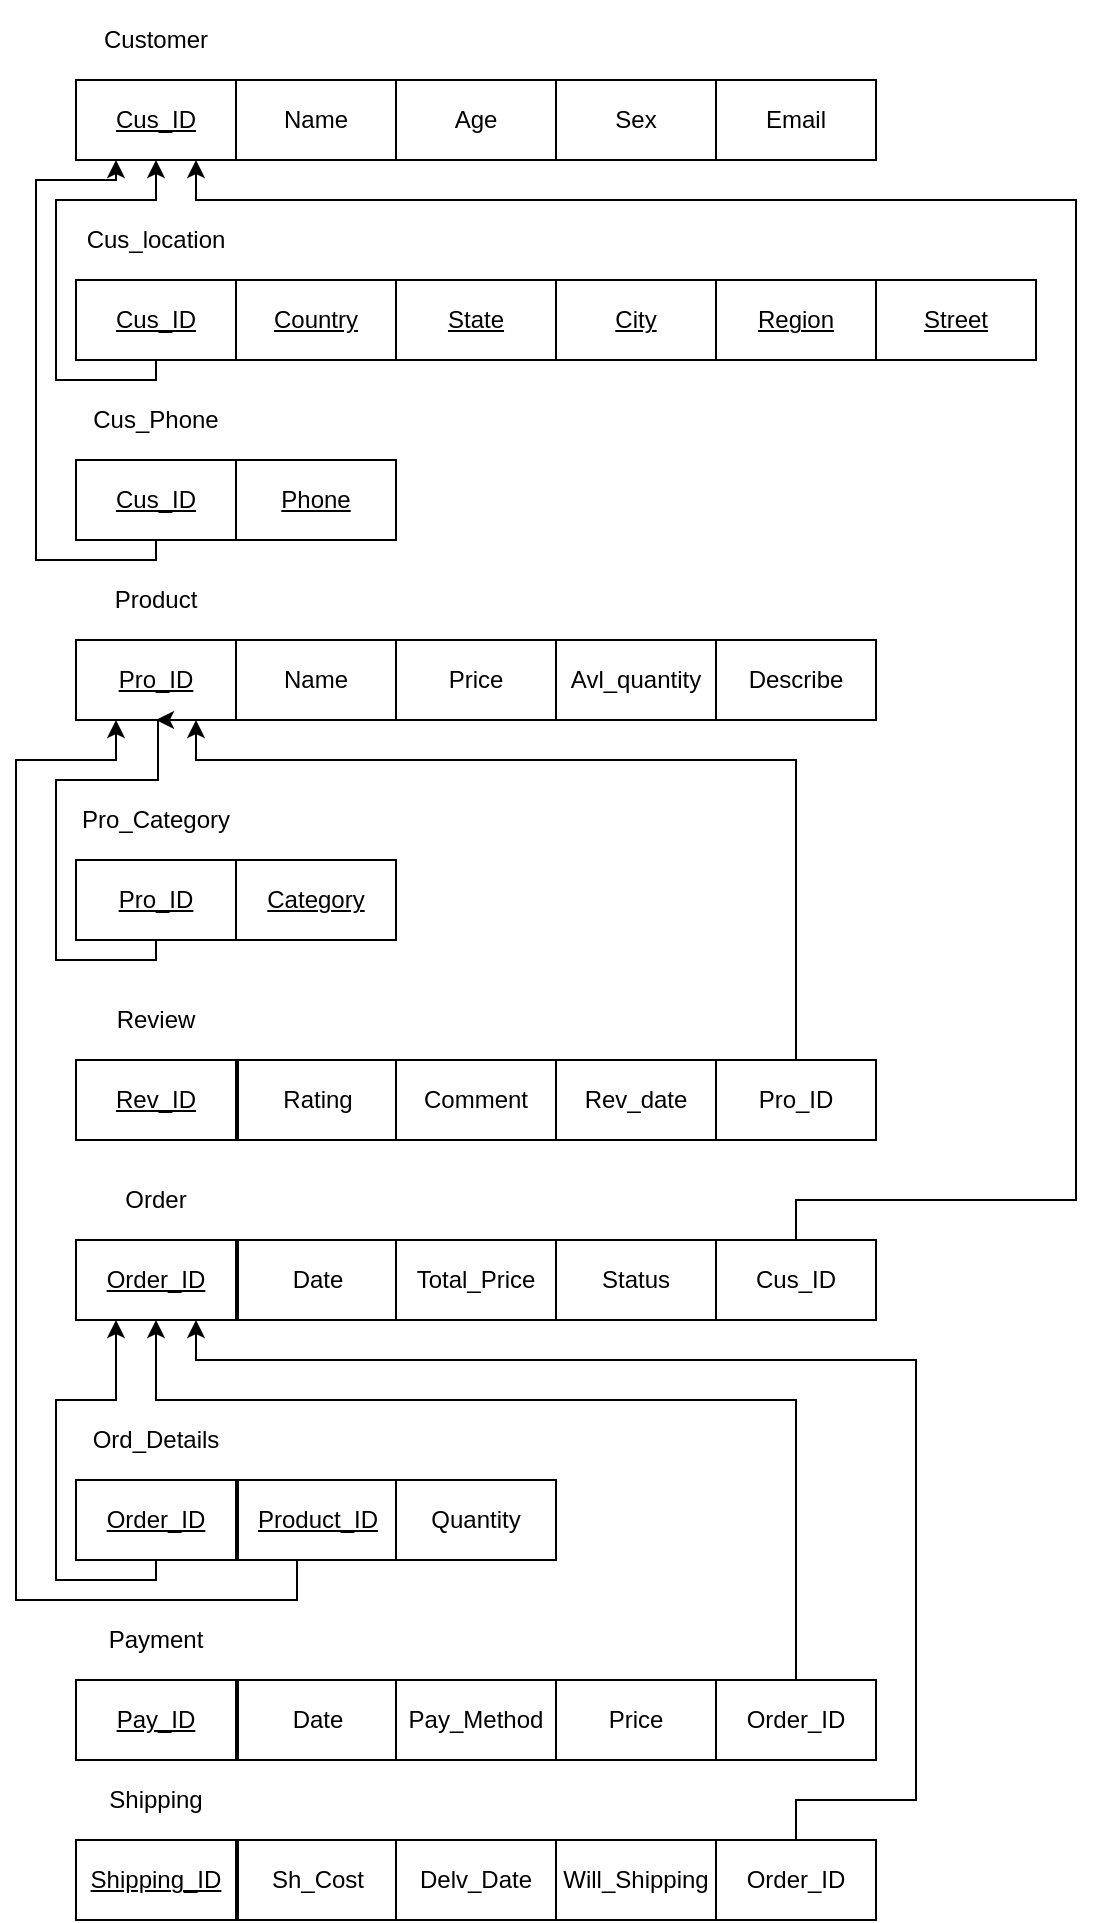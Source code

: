 <mxfile version="28.1.0">
  <diagram name="Page-1" id="LgTVpgGGFozTeB66d7yE">
    <mxGraphModel grid="1" page="1" gridSize="10" guides="1" tooltips="1" connect="1" arrows="1" fold="1" pageScale="1" pageWidth="850" pageHeight="1100" math="0" shadow="0">
      <root>
        <mxCell id="0" />
        <mxCell id="1" parent="0" />
        <mxCell id="Rv2Zbc42JHNtdFkRI7Fk-1" value="Customer" style="text;html=1;align=center;verticalAlign=middle;whiteSpace=wrap;rounded=0;" vertex="1" parent="1">
          <mxGeometry x="40" width="80" height="40" as="geometry" />
        </mxCell>
        <mxCell id="Rv2Zbc42JHNtdFkRI7Fk-3" value="&lt;u&gt;Cus_ID&lt;/u&gt;" style="whiteSpace=wrap;html=1;align=center;" vertex="1" parent="1">
          <mxGeometry x="40" y="40" width="80" height="40" as="geometry" />
        </mxCell>
        <mxCell id="Rv2Zbc42JHNtdFkRI7Fk-4" value="Name" style="whiteSpace=wrap;html=1;align=center;" vertex="1" parent="1">
          <mxGeometry x="120" y="40" width="80" height="40" as="geometry" />
        </mxCell>
        <mxCell id="Rv2Zbc42JHNtdFkRI7Fk-8" value="Age" style="whiteSpace=wrap;html=1;align=center;" vertex="1" parent="1">
          <mxGeometry x="200" y="40" width="80" height="40" as="geometry" />
        </mxCell>
        <mxCell id="Rv2Zbc42JHNtdFkRI7Fk-12" value="Sex" style="whiteSpace=wrap;html=1;align=center;" vertex="1" parent="1">
          <mxGeometry x="280" y="40" width="80" height="40" as="geometry" />
        </mxCell>
        <mxCell id="Rv2Zbc42JHNtdFkRI7Fk-13" value="Email" style="whiteSpace=wrap;html=1;align=center;" vertex="1" parent="1">
          <mxGeometry x="360" y="40" width="80" height="40" as="geometry" />
        </mxCell>
        <mxCell id="Rv2Zbc42JHNtdFkRI7Fk-18" style="edgeStyle=orthogonalEdgeStyle;rounded=0;orthogonalLoop=1;jettySize=auto;html=1;exitX=0.5;exitY=1;exitDx=0;exitDy=0;entryX=0.5;entryY=1;entryDx=0;entryDy=0;" edge="1" parent="1" source="Rv2Zbc42JHNtdFkRI7Fk-14" target="Rv2Zbc42JHNtdFkRI7Fk-3">
          <mxGeometry relative="1" as="geometry">
            <Array as="points">
              <mxPoint x="80" y="190" />
              <mxPoint x="30" y="190" />
              <mxPoint x="30" y="100" />
              <mxPoint x="80" y="100" />
            </Array>
          </mxGeometry>
        </mxCell>
        <mxCell id="Rv2Zbc42JHNtdFkRI7Fk-14" value="&lt;u&gt;Cus_ID&lt;/u&gt;" style="whiteSpace=wrap;html=1;align=center;" vertex="1" parent="1">
          <mxGeometry x="40" y="140" width="80" height="40" as="geometry" />
        </mxCell>
        <mxCell id="Rv2Zbc42JHNtdFkRI7Fk-15" value="&lt;u&gt;Country&lt;/u&gt;" style="whiteSpace=wrap;html=1;align=center;" vertex="1" parent="1">
          <mxGeometry x="120" y="140" width="80" height="40" as="geometry" />
        </mxCell>
        <mxCell id="Rv2Zbc42JHNtdFkRI7Fk-17" value="Cus_location" style="text;html=1;align=center;verticalAlign=middle;whiteSpace=wrap;rounded=0;" vertex="1" parent="1">
          <mxGeometry x="40" y="100" width="80" height="40" as="geometry" />
        </mxCell>
        <mxCell id="Rv2Zbc42JHNtdFkRI7Fk-24" value="&lt;u&gt;Pro_ID&lt;/u&gt;" style="whiteSpace=wrap;html=1;align=center;" vertex="1" parent="1">
          <mxGeometry x="40" y="320" width="80" height="40" as="geometry" />
        </mxCell>
        <mxCell id="Rv2Zbc42JHNtdFkRI7Fk-25" value="Name" style="whiteSpace=wrap;html=1;align=center;" vertex="1" parent="1">
          <mxGeometry x="120" y="320" width="80" height="40" as="geometry" />
        </mxCell>
        <mxCell id="Rv2Zbc42JHNtdFkRI7Fk-26" value="Product" style="text;html=1;align=center;verticalAlign=middle;whiteSpace=wrap;rounded=0;" vertex="1" parent="1">
          <mxGeometry x="40" y="280" width="80" height="40" as="geometry" />
        </mxCell>
        <mxCell id="Rv2Zbc42JHNtdFkRI7Fk-27" value="Price" style="whiteSpace=wrap;html=1;align=center;" vertex="1" parent="1">
          <mxGeometry x="200" y="320" width="80" height="40" as="geometry" />
        </mxCell>
        <mxCell id="Rv2Zbc42JHNtdFkRI7Fk-29" value="Avl_quantity" style="whiteSpace=wrap;html=1;align=center;" vertex="1" parent="1">
          <mxGeometry x="280" y="320" width="80" height="40" as="geometry" />
        </mxCell>
        <mxCell id="Rv2Zbc42JHNtdFkRI7Fk-33" value="Describe" style="whiteSpace=wrap;html=1;align=center;" vertex="1" parent="1">
          <mxGeometry x="360" y="320" width="80" height="40" as="geometry" />
        </mxCell>
        <mxCell id="Rv2Zbc42JHNtdFkRI7Fk-35" value="&lt;u&gt;Rev_ID&lt;/u&gt;" style="whiteSpace=wrap;html=1;align=center;" vertex="1" parent="1">
          <mxGeometry x="40" y="530" width="80" height="40" as="geometry" />
        </mxCell>
        <mxCell id="Rv2Zbc42JHNtdFkRI7Fk-36" value="Rating" style="whiteSpace=wrap;html=1;align=center;" vertex="1" parent="1">
          <mxGeometry x="121" y="530" width="80" height="40" as="geometry" />
        </mxCell>
        <mxCell id="Rv2Zbc42JHNtdFkRI7Fk-37" value="Review" style="text;html=1;align=center;verticalAlign=middle;whiteSpace=wrap;rounded=0;" vertex="1" parent="1">
          <mxGeometry x="40" y="490" width="80" height="40" as="geometry" />
        </mxCell>
        <mxCell id="Rv2Zbc42JHNtdFkRI7Fk-38" value="Comment" style="whiteSpace=wrap;html=1;align=center;" vertex="1" parent="1">
          <mxGeometry x="200" y="530" width="80" height="40" as="geometry" />
        </mxCell>
        <mxCell id="Rv2Zbc42JHNtdFkRI7Fk-39" value="Rev_date" style="whiteSpace=wrap;html=1;align=center;" vertex="1" parent="1">
          <mxGeometry x="280" y="530" width="80" height="40" as="geometry" />
        </mxCell>
        <mxCell id="Rv2Zbc42JHNtdFkRI7Fk-44" style="edgeStyle=orthogonalEdgeStyle;rounded=0;orthogonalLoop=1;jettySize=auto;html=1;exitX=0.5;exitY=0;exitDx=0;exitDy=0;entryX=0.75;entryY=1;entryDx=0;entryDy=0;" edge="1" parent="1" source="Rv2Zbc42JHNtdFkRI7Fk-42" target="Rv2Zbc42JHNtdFkRI7Fk-24">
          <mxGeometry relative="1" as="geometry">
            <Array as="points">
              <mxPoint x="400" y="380" />
              <mxPoint x="100" y="380" />
            </Array>
          </mxGeometry>
        </mxCell>
        <mxCell id="Rv2Zbc42JHNtdFkRI7Fk-42" value="Pro_ID" style="whiteSpace=wrap;html=1;align=center;" vertex="1" parent="1">
          <mxGeometry x="360" y="530" width="80" height="40" as="geometry" />
        </mxCell>
        <mxCell id="Rv2Zbc42JHNtdFkRI7Fk-45" value="&lt;u&gt;Order_ID&lt;/u&gt;" style="whiteSpace=wrap;html=1;align=center;" vertex="1" parent="1">
          <mxGeometry x="40" y="620" width="80" height="40" as="geometry" />
        </mxCell>
        <mxCell id="Rv2Zbc42JHNtdFkRI7Fk-46" value="Date" style="whiteSpace=wrap;html=1;align=center;" vertex="1" parent="1">
          <mxGeometry x="121" y="620" width="80" height="40" as="geometry" />
        </mxCell>
        <mxCell id="Rv2Zbc42JHNtdFkRI7Fk-47" value="Order" style="text;html=1;align=center;verticalAlign=middle;whiteSpace=wrap;rounded=0;" vertex="1" parent="1">
          <mxGeometry x="40" y="580" width="80" height="40" as="geometry" />
        </mxCell>
        <mxCell id="Rv2Zbc42JHNtdFkRI7Fk-48" value="Total_Price" style="whiteSpace=wrap;html=1;align=center;" vertex="1" parent="1">
          <mxGeometry x="200" y="620" width="80" height="40" as="geometry" />
        </mxCell>
        <mxCell id="Rv2Zbc42JHNtdFkRI7Fk-49" value="Status" style="whiteSpace=wrap;html=1;align=center;" vertex="1" parent="1">
          <mxGeometry x="280" y="620" width="80" height="40" as="geometry" />
        </mxCell>
        <mxCell id="Rv2Zbc42JHNtdFkRI7Fk-50" value="Cus_ID" style="whiteSpace=wrap;html=1;align=center;" vertex="1" parent="1">
          <mxGeometry x="360" y="620" width="80" height="40" as="geometry" />
        </mxCell>
        <mxCell id="Rv2Zbc42JHNtdFkRI7Fk-51" style="edgeStyle=orthogonalEdgeStyle;rounded=0;orthogonalLoop=1;jettySize=auto;html=1;exitX=0.5;exitY=0;exitDx=0;exitDy=0;entryX=0.75;entryY=1;entryDx=0;entryDy=0;" edge="1" parent="1" source="Rv2Zbc42JHNtdFkRI7Fk-50" target="Rv2Zbc42JHNtdFkRI7Fk-3">
          <mxGeometry relative="1" as="geometry">
            <mxPoint x="370" y="540" as="sourcePoint" />
            <mxPoint x="240" y="70.0" as="targetPoint" />
            <Array as="points">
              <mxPoint x="400" y="600" />
              <mxPoint x="540" y="600" />
              <mxPoint x="540" y="100" />
              <mxPoint x="100" y="100" />
            </Array>
          </mxGeometry>
        </mxCell>
        <mxCell id="Rv2Zbc42JHNtdFkRI7Fk-58" style="edgeStyle=orthogonalEdgeStyle;rounded=0;orthogonalLoop=1;jettySize=auto;html=1;exitX=0.5;exitY=1;exitDx=0;exitDy=0;entryX=0.25;entryY=1;entryDx=0;entryDy=0;" edge="1" parent="1" source="Rv2Zbc42JHNtdFkRI7Fk-52" target="Rv2Zbc42JHNtdFkRI7Fk-45">
          <mxGeometry relative="1" as="geometry">
            <Array as="points">
              <mxPoint x="80" y="790" />
              <mxPoint x="30" y="790" />
              <mxPoint x="30" y="700" />
              <mxPoint x="60" y="700" />
            </Array>
          </mxGeometry>
        </mxCell>
        <mxCell id="Rv2Zbc42JHNtdFkRI7Fk-52" value="&lt;u&gt;Order_ID&lt;/u&gt;" style="whiteSpace=wrap;html=1;align=center;" vertex="1" parent="1">
          <mxGeometry x="40" y="740" width="80" height="40" as="geometry" />
        </mxCell>
        <mxCell id="Rv2Zbc42JHNtdFkRI7Fk-59" style="edgeStyle=orthogonalEdgeStyle;rounded=0;orthogonalLoop=1;jettySize=auto;html=1;exitX=0.5;exitY=1;exitDx=0;exitDy=0;entryX=0.25;entryY=1;entryDx=0;entryDy=0;" edge="1" parent="1" target="Rv2Zbc42JHNtdFkRI7Fk-24">
          <mxGeometry relative="1" as="geometry">
            <Array as="points">
              <mxPoint x="151" y="800" />
              <mxPoint x="10" y="800" />
              <mxPoint x="10" y="380" />
              <mxPoint x="60" y="380" />
            </Array>
            <mxPoint x="150.5" y="780" as="sourcePoint" />
            <mxPoint x="49.5" y="320" as="targetPoint" />
          </mxGeometry>
        </mxCell>
        <mxCell id="Rv2Zbc42JHNtdFkRI7Fk-53" value="&lt;u&gt;Product_ID&lt;/u&gt;" style="whiteSpace=wrap;html=1;align=center;" vertex="1" parent="1">
          <mxGeometry x="121" y="740" width="80" height="40" as="geometry" />
        </mxCell>
        <mxCell id="Rv2Zbc42JHNtdFkRI7Fk-54" value="Ord_Details" style="text;html=1;align=center;verticalAlign=middle;whiteSpace=wrap;rounded=0;" vertex="1" parent="1">
          <mxGeometry x="40" y="700" width="80" height="40" as="geometry" />
        </mxCell>
        <mxCell id="Rv2Zbc42JHNtdFkRI7Fk-55" value="Quantity" style="whiteSpace=wrap;html=1;align=center;" vertex="1" parent="1">
          <mxGeometry x="200" y="740" width="80" height="40" as="geometry" />
        </mxCell>
        <mxCell id="Rv2Zbc42JHNtdFkRI7Fk-67" value="&lt;u&gt;Pay_ID&lt;/u&gt;" style="whiteSpace=wrap;html=1;align=center;" vertex="1" parent="1">
          <mxGeometry x="40" y="840" width="80" height="40" as="geometry" />
        </mxCell>
        <mxCell id="Rv2Zbc42JHNtdFkRI7Fk-68" value="Date" style="whiteSpace=wrap;html=1;align=center;" vertex="1" parent="1">
          <mxGeometry x="121" y="840" width="80" height="40" as="geometry" />
        </mxCell>
        <mxCell id="Rv2Zbc42JHNtdFkRI7Fk-69" value="Payment" style="text;html=1;align=center;verticalAlign=middle;whiteSpace=wrap;rounded=0;" vertex="1" parent="1">
          <mxGeometry x="40" y="800" width="80" height="40" as="geometry" />
        </mxCell>
        <mxCell id="Rv2Zbc42JHNtdFkRI7Fk-70" value="Pay_Method" style="whiteSpace=wrap;html=1;align=center;" vertex="1" parent="1">
          <mxGeometry x="200" y="840" width="80" height="40" as="geometry" />
        </mxCell>
        <mxCell id="Rv2Zbc42JHNtdFkRI7Fk-71" value="Price" style="whiteSpace=wrap;html=1;align=center;" vertex="1" parent="1">
          <mxGeometry x="280" y="840" width="80" height="40" as="geometry" />
        </mxCell>
        <mxCell id="Rv2Zbc42JHNtdFkRI7Fk-79" style="edgeStyle=orthogonalEdgeStyle;rounded=0;orthogonalLoop=1;jettySize=auto;html=1;exitX=0.5;exitY=0;exitDx=0;exitDy=0;entryX=0.5;entryY=1;entryDx=0;entryDy=0;" edge="1" parent="1" source="Rv2Zbc42JHNtdFkRI7Fk-77" target="Rv2Zbc42JHNtdFkRI7Fk-45">
          <mxGeometry relative="1" as="geometry">
            <Array as="points">
              <mxPoint x="400" y="700" />
              <mxPoint x="80" y="700" />
            </Array>
          </mxGeometry>
        </mxCell>
        <mxCell id="Rv2Zbc42JHNtdFkRI7Fk-77" value="Order_ID" style="whiteSpace=wrap;html=1;align=center;" vertex="1" parent="1">
          <mxGeometry x="360" y="840" width="80" height="40" as="geometry" />
        </mxCell>
        <mxCell id="Rv2Zbc42JHNtdFkRI7Fk-80" value="&lt;u&gt;Shipping_ID&lt;/u&gt;" style="whiteSpace=wrap;html=1;align=center;" vertex="1" parent="1">
          <mxGeometry x="40" y="920" width="80" height="40" as="geometry" />
        </mxCell>
        <mxCell id="Rv2Zbc42JHNtdFkRI7Fk-81" value="Sh_Cost" style="whiteSpace=wrap;html=1;align=center;" vertex="1" parent="1">
          <mxGeometry x="121" y="920" width="80" height="40" as="geometry" />
        </mxCell>
        <mxCell id="Rv2Zbc42JHNtdFkRI7Fk-82" value="Shipping" style="text;html=1;align=center;verticalAlign=middle;whiteSpace=wrap;rounded=0;" vertex="1" parent="1">
          <mxGeometry x="40" y="880" width="80" height="40" as="geometry" />
        </mxCell>
        <mxCell id="Rv2Zbc42JHNtdFkRI7Fk-83" value="Delv_Date" style="whiteSpace=wrap;html=1;align=center;" vertex="1" parent="1">
          <mxGeometry x="200" y="920" width="80" height="40" as="geometry" />
        </mxCell>
        <mxCell id="Rv2Zbc42JHNtdFkRI7Fk-84" value="Will_Shipping" style="whiteSpace=wrap;html=1;align=center;" vertex="1" parent="1">
          <mxGeometry x="280" y="920" width="80" height="40" as="geometry" />
        </mxCell>
        <mxCell id="Rv2Zbc42JHNtdFkRI7Fk-86" style="edgeStyle=orthogonalEdgeStyle;rounded=0;orthogonalLoop=1;jettySize=auto;html=1;exitX=0.5;exitY=0;exitDx=0;exitDy=0;entryX=0.75;entryY=1;entryDx=0;entryDy=0;" edge="1" parent="1" source="Rv2Zbc42JHNtdFkRI7Fk-85" target="Rv2Zbc42JHNtdFkRI7Fk-45">
          <mxGeometry relative="1" as="geometry">
            <Array as="points">
              <mxPoint x="400" y="900" />
              <mxPoint x="460" y="900" />
              <mxPoint x="460" y="680" />
              <mxPoint x="100" y="680" />
            </Array>
          </mxGeometry>
        </mxCell>
        <mxCell id="Rv2Zbc42JHNtdFkRI7Fk-85" value="Order_ID" style="whiteSpace=wrap;html=1;align=center;" vertex="1" parent="1">
          <mxGeometry x="360" y="920" width="80" height="40" as="geometry" />
        </mxCell>
        <mxCell id="rGM3u0QfU9eKnImO1xpy-5" style="edgeStyle=orthogonalEdgeStyle;rounded=0;orthogonalLoop=1;jettySize=auto;html=1;exitX=0.5;exitY=1;exitDx=0;exitDy=0;entryX=0.5;entryY=1;entryDx=0;entryDy=0;" edge="1" parent="1" source="rGM3u0QfU9eKnImO1xpy-1" target="Rv2Zbc42JHNtdFkRI7Fk-24">
          <mxGeometry relative="1" as="geometry">
            <mxPoint x="80" y="380" as="targetPoint" />
            <Array as="points">
              <mxPoint x="80" y="480" />
              <mxPoint x="30" y="480" />
              <mxPoint x="30" y="390" />
              <mxPoint x="81" y="390" />
            </Array>
          </mxGeometry>
        </mxCell>
        <mxCell id="rGM3u0QfU9eKnImO1xpy-1" value="&lt;u&gt;Pro_ID&lt;/u&gt;" style="whiteSpace=wrap;html=1;align=center;" vertex="1" parent="1">
          <mxGeometry x="40" y="430" width="80" height="40" as="geometry" />
        </mxCell>
        <mxCell id="rGM3u0QfU9eKnImO1xpy-2" value="Category" style="whiteSpace=wrap;html=1;align=center;fontStyle=4" vertex="1" parent="1">
          <mxGeometry x="120" y="430" width="80" height="40" as="geometry" />
        </mxCell>
        <mxCell id="rGM3u0QfU9eKnImO1xpy-4" value="Pro_Category" style="text;html=1;align=center;verticalAlign=middle;whiteSpace=wrap;rounded=0;" vertex="1" parent="1">
          <mxGeometry x="40" y="390" width="80" height="40" as="geometry" />
        </mxCell>
        <mxCell id="rGM3u0QfU9eKnImO1xpy-6" value="&lt;u&gt;State&lt;/u&gt;" style="whiteSpace=wrap;html=1;align=center;" vertex="1" parent="1">
          <mxGeometry x="200" y="140" width="80" height="40" as="geometry" />
        </mxCell>
        <mxCell id="rGM3u0QfU9eKnImO1xpy-8" value="&lt;u&gt;City&lt;/u&gt;" style="whiteSpace=wrap;html=1;align=center;" vertex="1" parent="1">
          <mxGeometry x="280" y="140" width="80" height="40" as="geometry" />
        </mxCell>
        <mxCell id="rGM3u0QfU9eKnImO1xpy-11" value="&lt;u&gt;Region&lt;/u&gt;" style="whiteSpace=wrap;html=1;align=center;" vertex="1" parent="1">
          <mxGeometry x="360" y="140" width="80" height="40" as="geometry" />
        </mxCell>
        <mxCell id="rGM3u0QfU9eKnImO1xpy-13" value="&lt;u&gt;Street&lt;/u&gt;" style="whiteSpace=wrap;html=1;align=center;" vertex="1" parent="1">
          <mxGeometry x="440" y="140" width="80" height="40" as="geometry" />
        </mxCell>
        <mxCell id="P6wfq0NLdOGEjpBdX_aA-7" style="edgeStyle=orthogonalEdgeStyle;rounded=0;orthogonalLoop=1;jettySize=auto;html=1;exitX=0.5;exitY=1;exitDx=0;exitDy=0;entryX=0.25;entryY=1;entryDx=0;entryDy=0;" edge="1" parent="1" source="P6wfq0NLdOGEjpBdX_aA-1" target="Rv2Zbc42JHNtdFkRI7Fk-3">
          <mxGeometry relative="1" as="geometry">
            <Array as="points">
              <mxPoint x="80" y="280" />
              <mxPoint x="20" y="280" />
              <mxPoint x="20" y="90" />
              <mxPoint x="60" y="90" />
            </Array>
          </mxGeometry>
        </mxCell>
        <mxCell id="P6wfq0NLdOGEjpBdX_aA-1" value="&lt;u&gt;Cus_ID&lt;/u&gt;" style="whiteSpace=wrap;html=1;align=center;" vertex="1" parent="1">
          <mxGeometry x="40" y="230" width="80" height="40" as="geometry" />
        </mxCell>
        <mxCell id="P6wfq0NLdOGEjpBdX_aA-2" value="&lt;u&gt;Phone&lt;/u&gt;" style="whiteSpace=wrap;html=1;align=center;" vertex="1" parent="1">
          <mxGeometry x="120" y="230" width="80" height="40" as="geometry" />
        </mxCell>
        <mxCell id="P6wfq0NLdOGEjpBdX_aA-3" value="Cus_Phone" style="text;html=1;align=center;verticalAlign=middle;whiteSpace=wrap;rounded=0;" vertex="1" parent="1">
          <mxGeometry x="40" y="190" width="80" height="40" as="geometry" />
        </mxCell>
      </root>
    </mxGraphModel>
  </diagram>
</mxfile>
